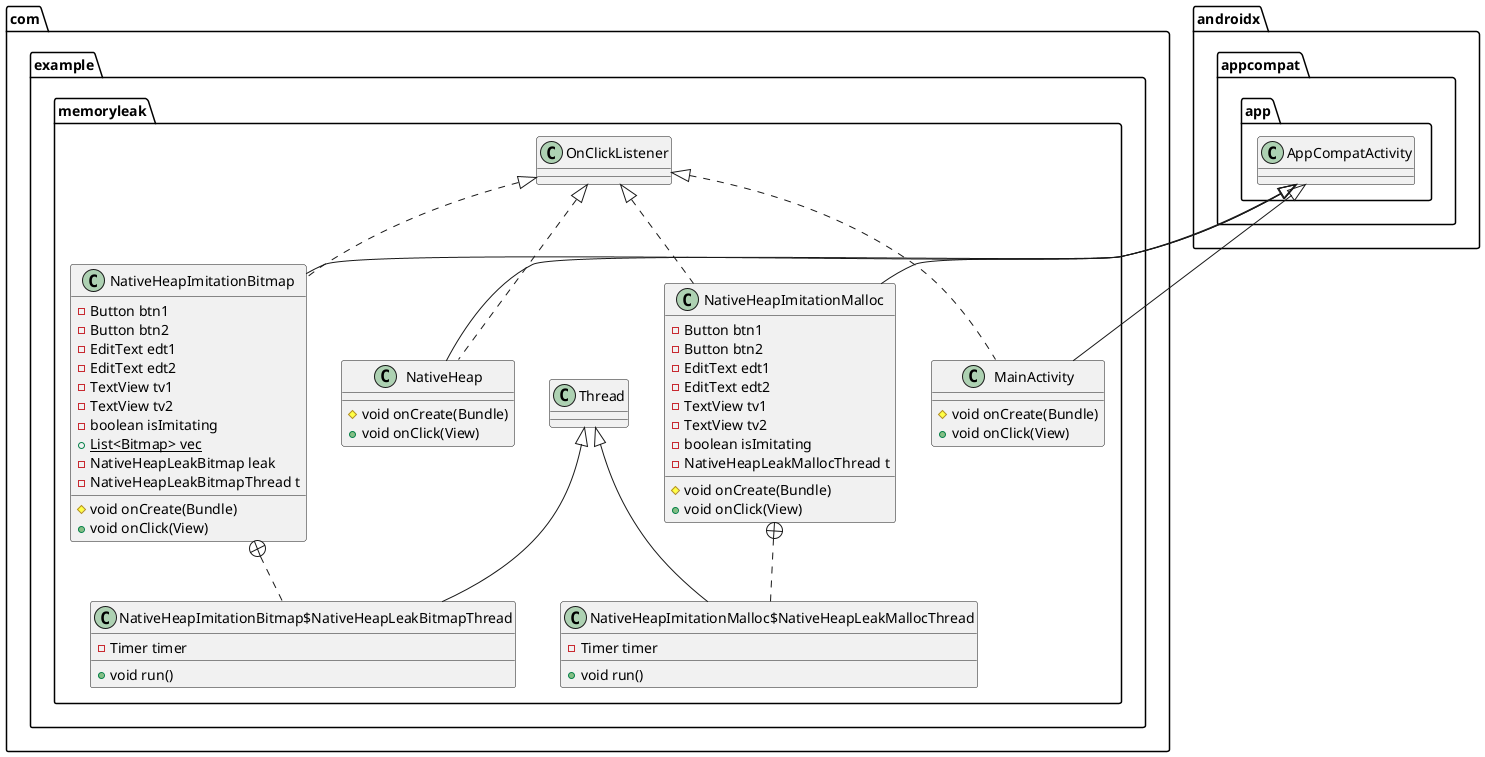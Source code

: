 @startuml
class com.example.memoryleak.MainActivity {
# void onCreate(Bundle)
+ void onClick(View)
}
class com.example.memoryleak.NativeHeapImitationMalloc {
- Button btn1
- Button btn2
- EditText edt1
- EditText edt2
- TextView tv1
- TextView tv2
- boolean isImitating
- NativeHeapLeakMallocThread t
# void onCreate(Bundle)
+ void onClick(View)
}
class com.example.memoryleak.NativeHeapImitationMalloc$NativeHeapLeakMallocThread {
- Timer timer
+ void run()
}
class com.example.memoryleak.NativeHeapImitationBitmap {
- Button btn1
- Button btn2
- EditText edt1
- EditText edt2
- TextView tv1
- TextView tv2
- boolean isImitating
+ {static} List<Bitmap> vec
- NativeHeapLeakBitmap leak
- NativeHeapLeakBitmapThread t
# void onCreate(Bundle)
+ void onClick(View)
}
class com.example.memoryleak.NativeHeapImitationBitmap$NativeHeapLeakBitmapThread {
- Timer timer
+ void run()
}
class com.example.memoryleak.NativeHeap {
# void onCreate(Bundle)
+ void onClick(View)
}


com.example.memoryleak.OnClickListener <|.. com.example.memoryleak.MainActivity
androidx.appcompat.app.AppCompatActivity <|-- com.example.memoryleak.MainActivity
com.example.memoryleak.OnClickListener <|.. com.example.memoryleak.NativeHeapImitationMalloc
androidx.appcompat.app.AppCompatActivity <|-- com.example.memoryleak.NativeHeapImitationMalloc
com.example.memoryleak.NativeHeapImitationMalloc +.. com.example.memoryleak.NativeHeapImitationMalloc$NativeHeapLeakMallocThread
com.example.memoryleak.Thread <|-- com.example.memoryleak.NativeHeapImitationMalloc$NativeHeapLeakMallocThread
com.example.memoryleak.OnClickListener <|.. com.example.memoryleak.NativeHeapImitationBitmap
androidx.appcompat.app.AppCompatActivity <|-- com.example.memoryleak.NativeHeapImitationBitmap
com.example.memoryleak.NativeHeapImitationBitmap +.. com.example.memoryleak.NativeHeapImitationBitmap$NativeHeapLeakBitmapThread
com.example.memoryleak.Thread <|-- com.example.memoryleak.NativeHeapImitationBitmap$NativeHeapLeakBitmapThread
com.example.memoryleak.OnClickListener <|.. com.example.memoryleak.NativeHeap
androidx.appcompat.app.AppCompatActivity <|-- com.example.memoryleak.NativeHeap
@enduml